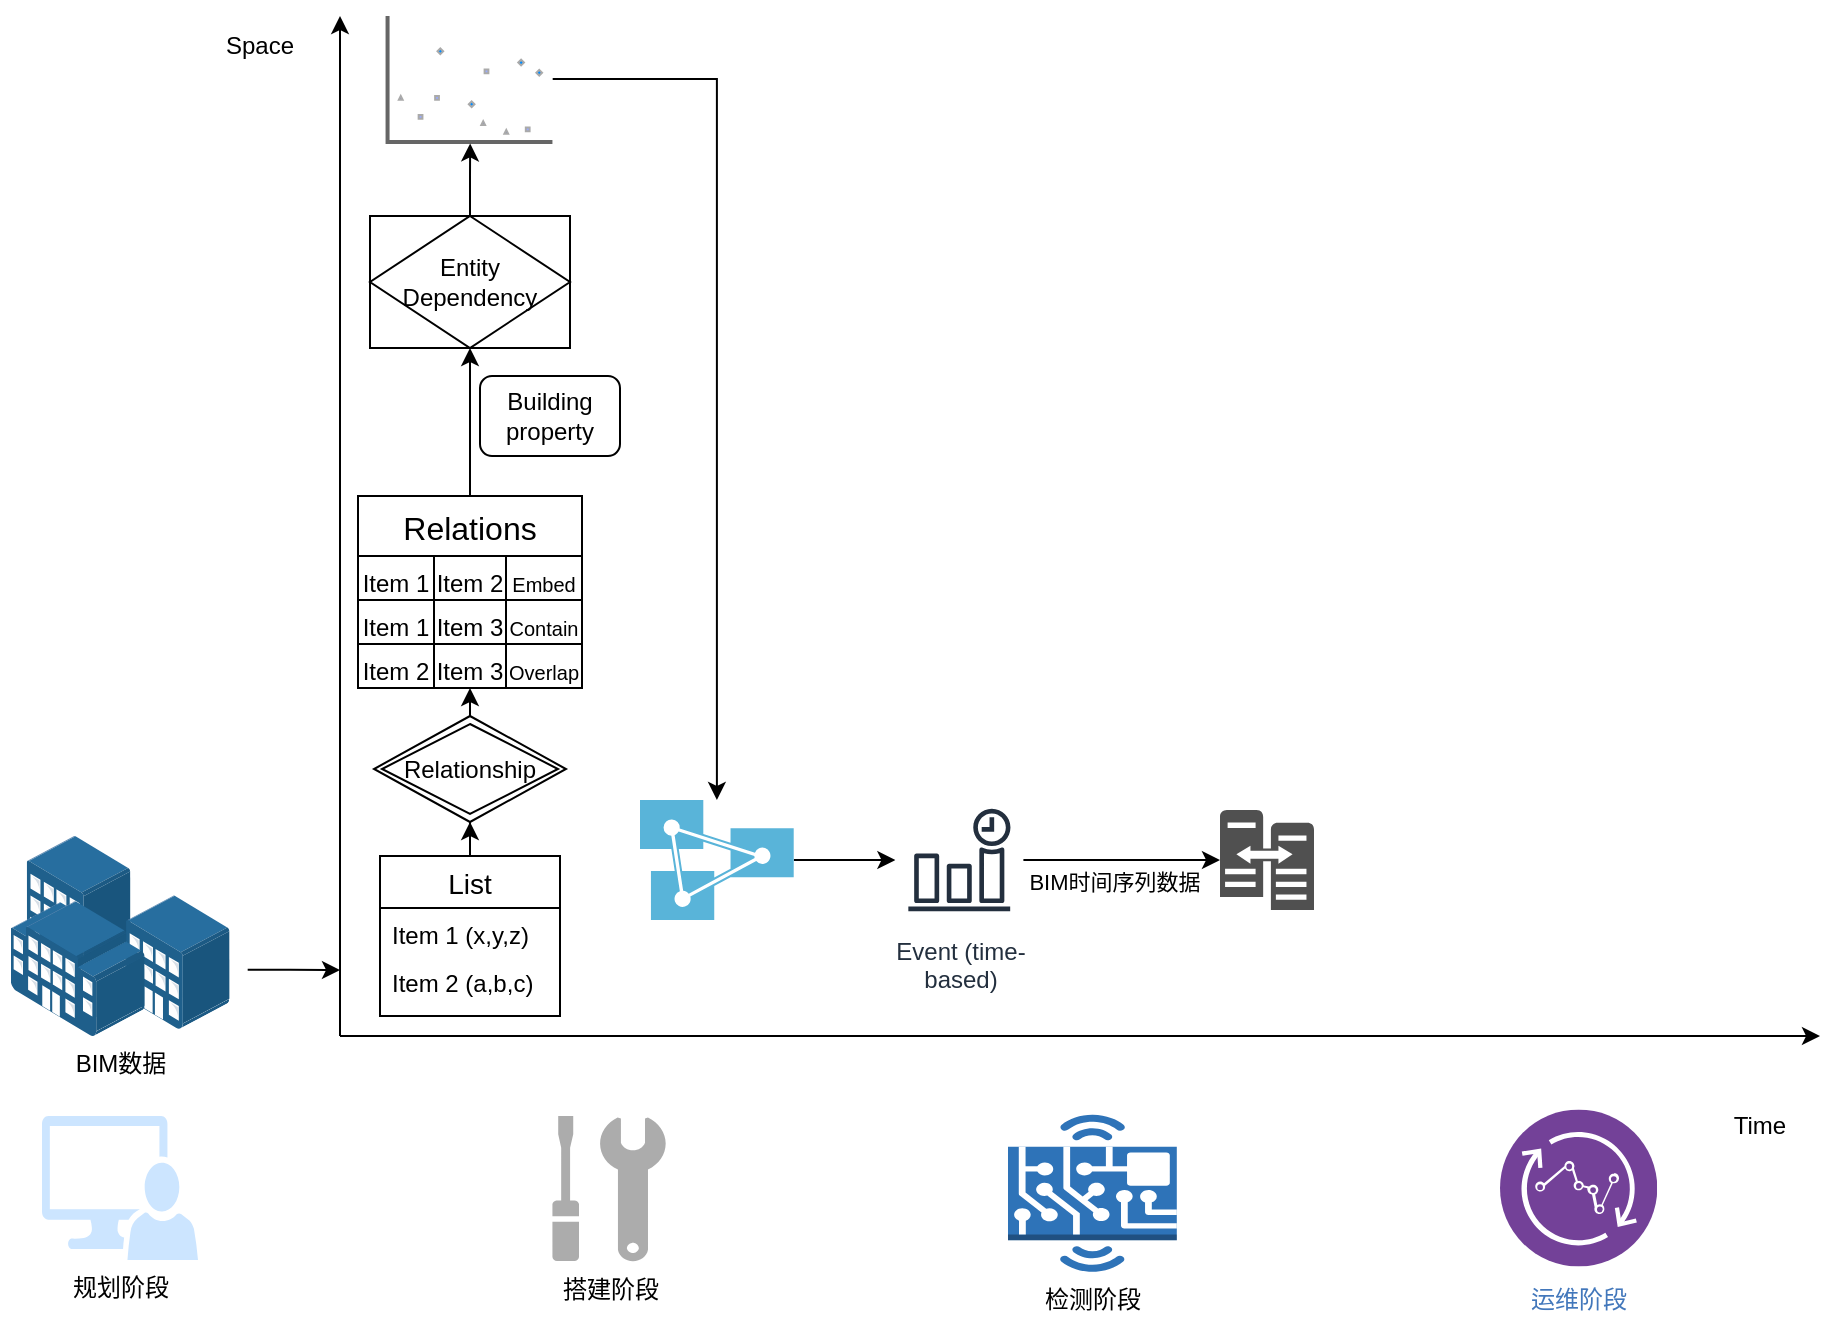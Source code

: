 <mxfile version="25.0.1">
  <diagram name="第 1 页" id="EJKwOc-FRMgf60jU0c49">
    <mxGraphModel dx="1805" dy="640" grid="1" gridSize="10" guides="1" tooltips="1" connect="1" arrows="1" fold="1" page="1" pageScale="1" pageWidth="827" pageHeight="1169" math="0" shadow="0">
      <root>
        <mxCell id="0" />
        <mxCell id="1" parent="0" />
        <mxCell id="S7ipmS2MTnEU-Al_-uoX-1" value="" style="endArrow=classic;html=1;rounded=0;" edge="1" parent="1">
          <mxGeometry width="50" height="50" relative="1" as="geometry">
            <mxPoint x="80" y="520" as="sourcePoint" />
            <mxPoint x="820" y="520" as="targetPoint" />
          </mxGeometry>
        </mxCell>
        <mxCell id="S7ipmS2MTnEU-Al_-uoX-2" value="" style="endArrow=classic;html=1;rounded=0;" edge="1" parent="1">
          <mxGeometry width="50" height="50" relative="1" as="geometry">
            <mxPoint x="80" y="520" as="sourcePoint" />
            <mxPoint x="80" y="10" as="targetPoint" />
          </mxGeometry>
        </mxCell>
        <mxCell id="S7ipmS2MTnEU-Al_-uoX-55" style="edgeStyle=orthogonalEdgeStyle;rounded=0;orthogonalLoop=1;jettySize=auto;html=1;entryX=0.5;entryY=1;entryDx=0;entryDy=0;" edge="1" parent="1" source="S7ipmS2MTnEU-Al_-uoX-3" target="S7ipmS2MTnEU-Al_-uoX-6">
          <mxGeometry relative="1" as="geometry" />
        </mxCell>
        <mxCell id="S7ipmS2MTnEU-Al_-uoX-3" value="List" style="swimlane;fontStyle=0;childLayout=stackLayout;horizontal=1;startSize=26;horizontalStack=0;resizeParent=1;resizeParentMax=0;resizeLast=0;collapsible=1;marginBottom=0;align=center;fontSize=14;" vertex="1" parent="1">
          <mxGeometry x="100" y="430" width="90" height="80" as="geometry">
            <mxRectangle x="5" y="54.5" width="60" height="30" as="alternateBounds" />
          </mxGeometry>
        </mxCell>
        <mxCell id="S7ipmS2MTnEU-Al_-uoX-4" value="Item 1 (x,y,z)" style="text;strokeColor=none;fillColor=none;spacingLeft=4;spacingRight=4;overflow=hidden;rotatable=0;points=[[0,0.5],[1,0.5]];portConstraint=eastwest;fontSize=12;whiteSpace=wrap;html=1;" vertex="1" parent="S7ipmS2MTnEU-Al_-uoX-3">
          <mxGeometry y="26" width="90" height="24" as="geometry" />
        </mxCell>
        <mxCell id="S7ipmS2MTnEU-Al_-uoX-5" value="Item 2 (a,b,c)" style="text;strokeColor=none;fillColor=none;spacingLeft=4;spacingRight=4;overflow=hidden;rotatable=0;points=[[0,0.5],[1,0.5]];portConstraint=eastwest;fontSize=12;whiteSpace=wrap;html=1;" vertex="1" parent="S7ipmS2MTnEU-Al_-uoX-3">
          <mxGeometry y="50" width="90" height="30" as="geometry" />
        </mxCell>
        <mxCell id="S7ipmS2MTnEU-Al_-uoX-57" style="edgeStyle=orthogonalEdgeStyle;rounded=0;orthogonalLoop=1;jettySize=auto;html=1;entryX=0.5;entryY=1;entryDx=0;entryDy=0;" edge="1" parent="1" source="S7ipmS2MTnEU-Al_-uoX-6" target="S7ipmS2MTnEU-Al_-uoX-7">
          <mxGeometry relative="1" as="geometry">
            <Array as="points">
              <mxPoint x="145" y="360" />
              <mxPoint x="145" y="360" />
            </Array>
          </mxGeometry>
        </mxCell>
        <mxCell id="S7ipmS2MTnEU-Al_-uoX-6" value="Relationship" style="shape=rhombus;double=1;perimeter=rhombusPerimeter;whiteSpace=wrap;html=1;align=center;" vertex="1" parent="1">
          <mxGeometry x="97" y="360" width="96" height="53" as="geometry" />
        </mxCell>
        <mxCell id="S7ipmS2MTnEU-Al_-uoX-58" style="edgeStyle=orthogonalEdgeStyle;rounded=0;orthogonalLoop=1;jettySize=auto;html=1;entryX=0.5;entryY=1;entryDx=0;entryDy=0;" edge="1" parent="1" source="S7ipmS2MTnEU-Al_-uoX-7" target="S7ipmS2MTnEU-Al_-uoX-20">
          <mxGeometry relative="1" as="geometry" />
        </mxCell>
        <mxCell id="S7ipmS2MTnEU-Al_-uoX-7" value="Relations" style="shape=table;startSize=30;container=1;collapsible=0;childLayout=tableLayout;strokeColor=default;fontSize=16;" vertex="1" parent="1">
          <mxGeometry x="89" y="250" width="112" height="96" as="geometry" />
        </mxCell>
        <mxCell id="S7ipmS2MTnEU-Al_-uoX-8" value="" style="shape=tableRow;horizontal=0;startSize=0;swimlaneHead=0;swimlaneBody=0;strokeColor=inherit;top=0;left=0;bottom=0;right=0;collapsible=0;dropTarget=0;fillColor=none;points=[[0,0.5],[1,0.5]];portConstraint=eastwest;fontSize=16;" vertex="1" parent="S7ipmS2MTnEU-Al_-uoX-7">
          <mxGeometry y="30" width="112" height="22" as="geometry" />
        </mxCell>
        <mxCell id="S7ipmS2MTnEU-Al_-uoX-9" value="&lt;span style=&quot;font-size: 12px; text-align: left;&quot;&gt;Item 1&lt;/span&gt;" style="shape=partialRectangle;html=1;whiteSpace=wrap;connectable=0;strokeColor=inherit;overflow=hidden;fillColor=none;top=0;left=0;bottom=0;right=0;pointerEvents=1;fontSize=16;" vertex="1" parent="S7ipmS2MTnEU-Al_-uoX-8">
          <mxGeometry width="38" height="22" as="geometry">
            <mxRectangle width="38" height="22" as="alternateBounds" />
          </mxGeometry>
        </mxCell>
        <mxCell id="S7ipmS2MTnEU-Al_-uoX-10" value="&lt;span style=&quot;font-size: 12px; text-align: left;&quot;&gt;Item 2&lt;/span&gt;" style="shape=partialRectangle;html=1;whiteSpace=wrap;connectable=0;strokeColor=inherit;overflow=hidden;fillColor=none;top=0;left=0;bottom=0;right=0;pointerEvents=1;fontSize=16;" vertex="1" parent="S7ipmS2MTnEU-Al_-uoX-8">
          <mxGeometry x="38" width="36" height="22" as="geometry">
            <mxRectangle width="36" height="22" as="alternateBounds" />
          </mxGeometry>
        </mxCell>
        <mxCell id="S7ipmS2MTnEU-Al_-uoX-11" value="&lt;font style=&quot;font-size: 10px;&quot;&gt;Embed&lt;/font&gt;" style="shape=partialRectangle;html=1;whiteSpace=wrap;connectable=0;strokeColor=inherit;overflow=hidden;fillColor=none;top=0;left=0;bottom=0;right=0;pointerEvents=1;fontSize=16;" vertex="1" parent="S7ipmS2MTnEU-Al_-uoX-8">
          <mxGeometry x="74" width="38" height="22" as="geometry">
            <mxRectangle width="38" height="22" as="alternateBounds" />
          </mxGeometry>
        </mxCell>
        <mxCell id="S7ipmS2MTnEU-Al_-uoX-12" value="" style="shape=tableRow;horizontal=0;startSize=0;swimlaneHead=0;swimlaneBody=0;strokeColor=inherit;top=0;left=0;bottom=0;right=0;collapsible=0;dropTarget=0;fillColor=none;points=[[0,0.5],[1,0.5]];portConstraint=eastwest;fontSize=16;" vertex="1" parent="S7ipmS2MTnEU-Al_-uoX-7">
          <mxGeometry y="52" width="112" height="22" as="geometry" />
        </mxCell>
        <mxCell id="S7ipmS2MTnEU-Al_-uoX-13" value="&lt;span style=&quot;font-size: 12px; text-align: left;&quot;&gt;Item 1&lt;/span&gt;" style="shape=partialRectangle;html=1;whiteSpace=wrap;connectable=0;strokeColor=inherit;overflow=hidden;fillColor=none;top=0;left=0;bottom=0;right=0;pointerEvents=1;fontSize=16;" vertex="1" parent="S7ipmS2MTnEU-Al_-uoX-12">
          <mxGeometry width="38" height="22" as="geometry">
            <mxRectangle width="38" height="22" as="alternateBounds" />
          </mxGeometry>
        </mxCell>
        <mxCell id="S7ipmS2MTnEU-Al_-uoX-14" value="&lt;span style=&quot;font-size: 12px; text-align: left;&quot;&gt;Item 3&lt;/span&gt;" style="shape=partialRectangle;html=1;whiteSpace=wrap;connectable=0;strokeColor=inherit;overflow=hidden;fillColor=none;top=0;left=0;bottom=0;right=0;pointerEvents=1;fontSize=16;" vertex="1" parent="S7ipmS2MTnEU-Al_-uoX-12">
          <mxGeometry x="38" width="36" height="22" as="geometry">
            <mxRectangle width="36" height="22" as="alternateBounds" />
          </mxGeometry>
        </mxCell>
        <mxCell id="S7ipmS2MTnEU-Al_-uoX-15" value="&lt;font style=&quot;font-size: 10px;&quot;&gt;Contain&lt;/font&gt;" style="shape=partialRectangle;html=1;whiteSpace=wrap;connectable=0;strokeColor=inherit;overflow=hidden;fillColor=none;top=0;left=0;bottom=0;right=0;pointerEvents=1;fontSize=16;" vertex="1" parent="S7ipmS2MTnEU-Al_-uoX-12">
          <mxGeometry x="74" width="38" height="22" as="geometry">
            <mxRectangle width="38" height="22" as="alternateBounds" />
          </mxGeometry>
        </mxCell>
        <mxCell id="S7ipmS2MTnEU-Al_-uoX-16" value="" style="shape=tableRow;horizontal=0;startSize=0;swimlaneHead=0;swimlaneBody=0;strokeColor=inherit;top=0;left=0;bottom=0;right=0;collapsible=0;dropTarget=0;fillColor=none;points=[[0,0.5],[1,0.5]];portConstraint=eastwest;fontSize=16;" vertex="1" parent="S7ipmS2MTnEU-Al_-uoX-7">
          <mxGeometry y="74" width="112" height="22" as="geometry" />
        </mxCell>
        <mxCell id="S7ipmS2MTnEU-Al_-uoX-17" value="&lt;span style=&quot;font-size: 12px; text-align: left;&quot;&gt;Item 2&lt;/span&gt;" style="shape=partialRectangle;html=1;whiteSpace=wrap;connectable=0;strokeColor=inherit;overflow=hidden;fillColor=none;top=0;left=0;bottom=0;right=0;pointerEvents=1;fontSize=16;" vertex="1" parent="S7ipmS2MTnEU-Al_-uoX-16">
          <mxGeometry width="38" height="22" as="geometry">
            <mxRectangle width="38" height="22" as="alternateBounds" />
          </mxGeometry>
        </mxCell>
        <mxCell id="S7ipmS2MTnEU-Al_-uoX-18" value="&lt;span style=&quot;font-size: 12px; text-align: left;&quot;&gt;Item 3&lt;/span&gt;" style="shape=partialRectangle;html=1;whiteSpace=wrap;connectable=0;strokeColor=inherit;overflow=hidden;fillColor=none;top=0;left=0;bottom=0;right=0;pointerEvents=1;fontSize=16;" vertex="1" parent="S7ipmS2MTnEU-Al_-uoX-16">
          <mxGeometry x="38" width="36" height="22" as="geometry">
            <mxRectangle width="36" height="22" as="alternateBounds" />
          </mxGeometry>
        </mxCell>
        <mxCell id="S7ipmS2MTnEU-Al_-uoX-19" value="&lt;font style=&quot;font-size: 10px;&quot;&gt;Overlap&lt;/font&gt;" style="shape=partialRectangle;html=1;whiteSpace=wrap;connectable=0;strokeColor=inherit;overflow=hidden;fillColor=none;top=0;left=0;bottom=0;right=0;pointerEvents=1;fontSize=16;" vertex="1" parent="S7ipmS2MTnEU-Al_-uoX-16">
          <mxGeometry x="74" width="38" height="22" as="geometry">
            <mxRectangle width="38" height="22" as="alternateBounds" />
          </mxGeometry>
        </mxCell>
        <mxCell id="S7ipmS2MTnEU-Al_-uoX-20" value="Entity Dependency" style="shape=associativeEntity;whiteSpace=wrap;html=1;align=center;" vertex="1" parent="1">
          <mxGeometry x="95" y="110" width="100" height="66" as="geometry" />
        </mxCell>
        <mxCell id="S7ipmS2MTnEU-Al_-uoX-30" style="edgeStyle=orthogonalEdgeStyle;rounded=0;orthogonalLoop=1;jettySize=auto;html=1;exitX=1.032;exitY=0.669;exitDx=0;exitDy=0;exitPerimeter=0;" edge="1" parent="1" source="S7ipmS2MTnEU-Al_-uoX-31">
          <mxGeometry relative="1" as="geometry">
            <mxPoint x="80" y="487" as="targetPoint" />
            <mxPoint x="40" y="505" as="sourcePoint" />
          </mxGeometry>
        </mxCell>
        <mxCell id="S7ipmS2MTnEU-Al_-uoX-23" value="Space" style="text;html=1;align=center;verticalAlign=middle;whiteSpace=wrap;rounded=0;" vertex="1" parent="1">
          <mxGeometry x="10" y="10" width="60" height="30" as="geometry" />
        </mxCell>
        <mxCell id="S7ipmS2MTnEU-Al_-uoX-24" value="Time" style="text;html=1;align=center;verticalAlign=middle;whiteSpace=wrap;rounded=0;" vertex="1" parent="1">
          <mxGeometry x="760" y="550" width="60" height="30" as="geometry" />
        </mxCell>
        <mxCell id="S7ipmS2MTnEU-Al_-uoX-54" style="edgeStyle=orthogonalEdgeStyle;rounded=0;orthogonalLoop=1;jettySize=auto;html=1;" edge="1" parent="1" source="S7ipmS2MTnEU-Al_-uoX-25" target="S7ipmS2MTnEU-Al_-uoX-47">
          <mxGeometry relative="1" as="geometry" />
        </mxCell>
        <mxCell id="S7ipmS2MTnEU-Al_-uoX-25" value="" style="verticalLabelPosition=bottom;shadow=0;dashed=0;align=center;html=1;verticalAlign=top;strokeWidth=1;shape=mxgraph.mockup.graphics.plotChart;strokeColor=none;strokeColor2=#aaaaaa;strokeColor3=#666666;fillColor2=#99aaff,#0022ff,#008cff;" vertex="1" parent="1">
          <mxGeometry x="103.78" y="10" width="82.44" height="63" as="geometry" />
        </mxCell>
        <mxCell id="S7ipmS2MTnEU-Al_-uoX-29" value="Building property" style="rounded=1;whiteSpace=wrap;html=1;" vertex="1" parent="1">
          <mxGeometry x="150" y="190" width="70" height="40" as="geometry" />
        </mxCell>
        <mxCell id="S7ipmS2MTnEU-Al_-uoX-31" value="BIM数据" style="image;points=[];html=1;align=center;shadow=0;dashed=0;image=img/lib/allied_telesis/buildings/Building_Cluster.svg;" vertex="1" parent="1">
          <mxGeometry x="-90" y="420" width="120" height="100" as="geometry" />
        </mxCell>
        <mxCell id="S7ipmS2MTnEU-Al_-uoX-37" value="规划阶段" style="sketch=0;pointerEvents=1;shadow=0;dashed=0;html=1;strokeColor=none;labelPosition=center;verticalLabelPosition=bottom;verticalAlign=top;align=center;fillColor=#cce5ff;shape=mxgraph.mscae.system_center.admin_console" vertex="1" parent="1">
          <mxGeometry x="-69" y="559.996" width="78" height="71.996" as="geometry" />
        </mxCell>
        <mxCell id="S7ipmS2MTnEU-Al_-uoX-40" value="搭建阶段" style="sketch=0;aspect=fixed;pointerEvents=1;shadow=0;dashed=0;html=1;strokeColor=none;labelPosition=center;verticalLabelPosition=bottom;verticalAlign=top;align=center;fillColor=#acacac;shape=mxgraph.mscae.enterprise.maintenance" vertex="1" parent="1">
          <mxGeometry x="186.217" y="560" width="56.626" height="72.598" as="geometry" />
        </mxCell>
        <mxCell id="S7ipmS2MTnEU-Al_-uoX-43" value="检测阶段" style="outlineConnect=0;dashed=0;verticalLabelPosition=bottom;verticalAlign=top;align=center;html=1;shape=mxgraph.aws3.hardware_board;fillColor=#2e73b8;gradientColor=none;" vertex="1" parent="1">
          <mxGeometry x="414" y="559.39" width="84.402" height="78.49" as="geometry" />
        </mxCell>
        <mxCell id="S7ipmS2MTnEU-Al_-uoX-45" value="运维阶段" style="image;aspect=fixed;perimeter=ellipsePerimeter;html=1;align=center;shadow=0;dashed=0;fontColor=#4277BB;labelBackgroundColor=default;fontSize=12;spacingTop=3;image=img/lib/ibm/analytics/streaming_computing.svg;" vertex="1" parent="1">
          <mxGeometry x="660" y="556.74" width="78.519" height="78.519" as="geometry" />
        </mxCell>
        <mxCell id="S7ipmS2MTnEU-Al_-uoX-53" style="edgeStyle=orthogonalEdgeStyle;rounded=0;orthogonalLoop=1;jettySize=auto;html=1;" edge="1" parent="1" source="S7ipmS2MTnEU-Al_-uoX-47" target="S7ipmS2MTnEU-Al_-uoX-49">
          <mxGeometry relative="1" as="geometry" />
        </mxCell>
        <mxCell id="S7ipmS2MTnEU-Al_-uoX-47" value="" style="image;sketch=0;aspect=fixed;html=1;points=[];align=center;fontSize=12;image=img/lib/mscae/Analysis_Services.svg;" vertex="1" parent="1">
          <mxGeometry x="230" y="402" width="76.92" height="60" as="geometry" />
        </mxCell>
        <mxCell id="S7ipmS2MTnEU-Al_-uoX-48" value="" style="sketch=0;pointerEvents=1;shadow=0;dashed=0;html=1;strokeColor=none;labelPosition=center;verticalLabelPosition=bottom;verticalAlign=top;align=center;fillColor=#505050;shape=mxgraph.mscae.oms.server_width_changes" vertex="1" parent="1">
          <mxGeometry x="520" y="407" width="47" height="50" as="geometry" />
        </mxCell>
        <mxCell id="S7ipmS2MTnEU-Al_-uoX-49" value="Event (time-&#xa;based)" style="sketch=0;outlineConnect=0;fontColor=#232F3E;gradientColor=none;strokeColor=#232F3E;fillColor=#ffffff;dashed=0;verticalLabelPosition=bottom;verticalAlign=top;align=center;html=1;fontSize=12;fontStyle=0;aspect=fixed;shape=mxgraph.aws4.resourceIcon;resIcon=mxgraph.aws4.event_time_based;" vertex="1" parent="1">
          <mxGeometry x="357.7" y="400" width="64" height="64" as="geometry" />
        </mxCell>
        <mxCell id="S7ipmS2MTnEU-Al_-uoX-50" style="edgeStyle=orthogonalEdgeStyle;rounded=0;orthogonalLoop=1;jettySize=auto;html=1;entryX=0;entryY=0.5;entryDx=0;entryDy=0;entryPerimeter=0;" edge="1" parent="1" source="S7ipmS2MTnEU-Al_-uoX-49" target="S7ipmS2MTnEU-Al_-uoX-48">
          <mxGeometry relative="1" as="geometry" />
        </mxCell>
        <mxCell id="S7ipmS2MTnEU-Al_-uoX-51" value="BIM时间序列数据" style="edgeLabel;html=1;align=center;verticalAlign=middle;resizable=0;points=[];" vertex="1" connectable="0" parent="S7ipmS2MTnEU-Al_-uoX-50">
          <mxGeometry x="-0.155" relative="1" as="geometry">
            <mxPoint x="4" y="11" as="offset" />
          </mxGeometry>
        </mxCell>
        <mxCell id="S7ipmS2MTnEU-Al_-uoX-59" style="edgeStyle=orthogonalEdgeStyle;rounded=0;orthogonalLoop=1;jettySize=auto;html=1;entryX=0.501;entryY=1.011;entryDx=0;entryDy=0;entryPerimeter=0;" edge="1" parent="1" source="S7ipmS2MTnEU-Al_-uoX-20" target="S7ipmS2MTnEU-Al_-uoX-25">
          <mxGeometry relative="1" as="geometry" />
        </mxCell>
      </root>
    </mxGraphModel>
  </diagram>
</mxfile>
